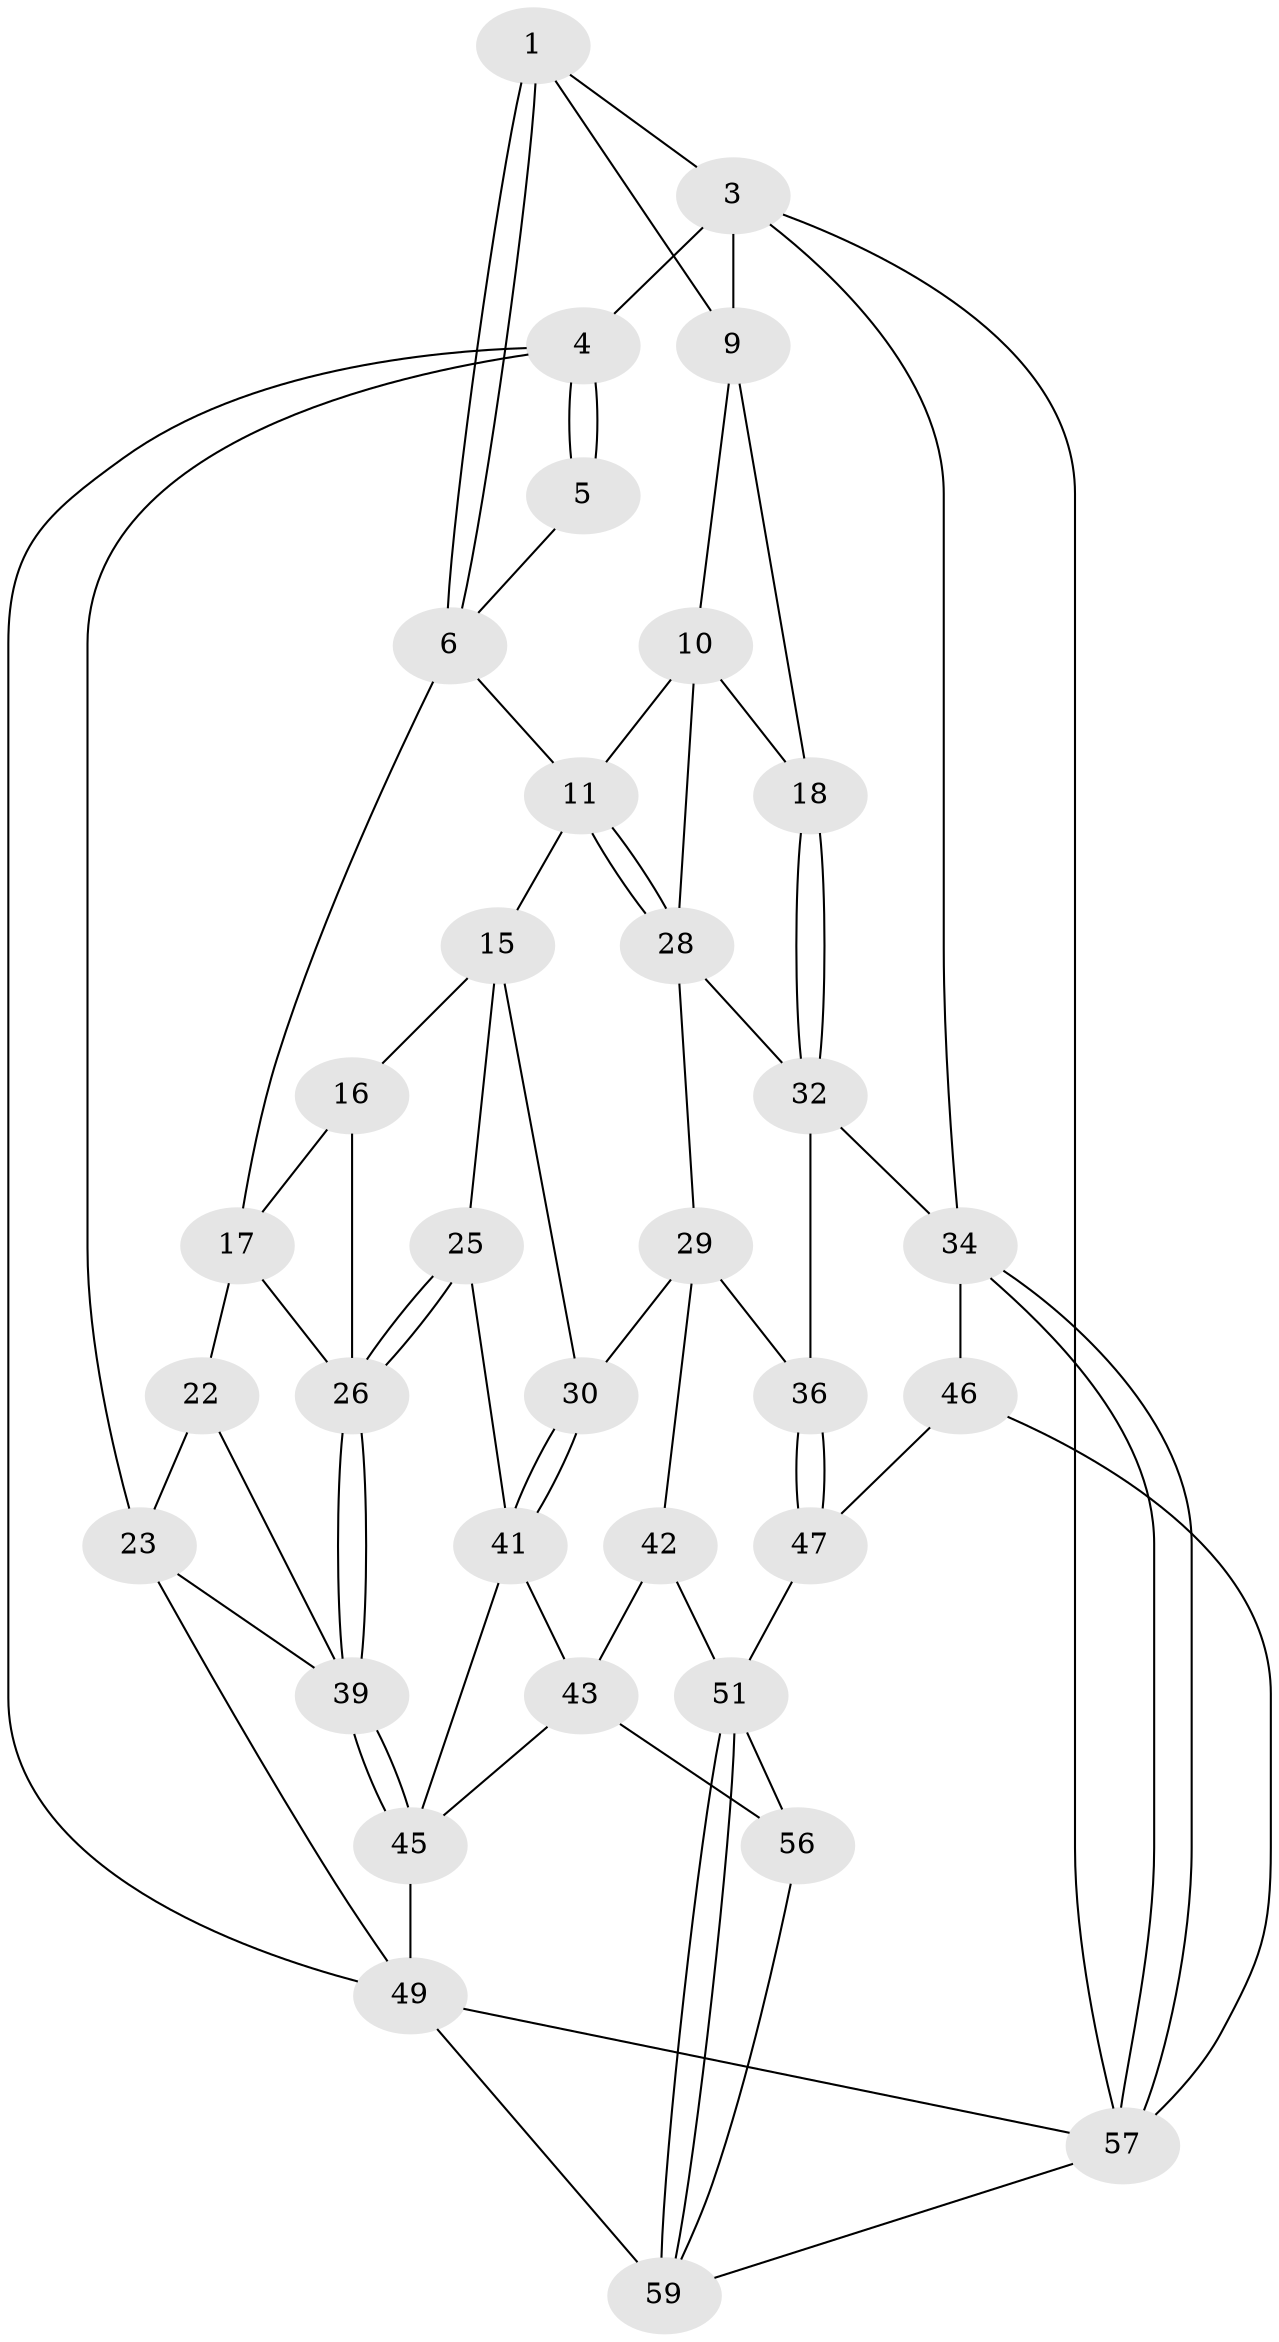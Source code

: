 // Generated by graph-tools (version 1.1) at 2025/24/03/03/25 07:24:33]
// undirected, 34 vertices, 74 edges
graph export_dot {
graph [start="1"]
  node [color=gray90,style=filled];
  1 [pos="+0.25898724472271084+0",super="+2"];
  3 [pos="+1+0",super="+14"];
  4 [pos="+0+0",super="+20"];
  5 [pos="+0.17031777056997027+0",super="+8"];
  6 [pos="+0.21875205159834601+0.17943660766086808",super="+7"];
  9 [pos="+0.6088281566847447+0",super="+13"];
  10 [pos="+0.5941450851038144+0.15427259093827364",super="+19"];
  11 [pos="+0.5754718111408216+0.1813043892779094",super="+12"];
  15 [pos="+0.3291466763054568+0.3638821849815301",super="+24"];
  16 [pos="+0.32888057130319226+0.3638244278285844"];
  17 [pos="+0.18618187789198107+0.3054959271697728",super="+21"];
  18 [pos="+0.9741832157844552+0.26532769530814043"];
  22 [pos="+0.0858058903378946+0.5208671832455443"];
  23 [pos="+0+0.4144053016319092",super="+48"];
  25 [pos="+0.3214812201926737+0.5118278974205496"];
  26 [pos="+0.2886768716581779+0.5309120681967795",super="+27"];
  28 [pos="+0.5773353105329008+0.34024790786662856",super="+31"];
  29 [pos="+0.5743483993385556+0.34985967221509556",super="+38"];
  30 [pos="+0.45976676956256896+0.4504120621864501"];
  32 [pos="+0.9419193792891866+0.5449180007930898",super="+33"];
  34 [pos="+1+0.6355250072078633",super="+35"];
  36 [pos="+0.8146289091256347+0.5077850562786931",super="+37"];
  39 [pos="+0.25188388136083645+0.628483912814594",super="+40"];
  41 [pos="+0.4365195656374317+0.49667555084219467",super="+44"];
  42 [pos="+0.6106692086895656+0.6118509414963396"];
  43 [pos="+0.5087392330523742+0.651256545028801",super="+55"];
  45 [pos="+0.2808476843120172+0.6731433807865291",super="+53"];
  46 [pos="+0.8995924763488182+0.7481558382863307"];
  47 [pos="+0.8370832700192148+0.7506421267791206",super="+50"];
  49 [pos="+0+1",super="+54"];
  51 [pos="+0.7232394758933058+0.846498554721613",super="+52"];
  56 [pos="+0.5895314162977066+0.8580299773186285"];
  57 [pos="+1+1",super="+58"];
  59 [pos="+0.9007653456519679+1",super="+60"];
  1 -- 6;
  1 -- 6;
  1 -- 3;
  1 -- 9;
  3 -- 4;
  3 -- 57;
  3 -- 9;
  3 -- 34;
  4 -- 5 [weight=2];
  4 -- 5;
  4 -- 49;
  4 -- 23;
  5 -- 6;
  6 -- 11;
  6 -- 17;
  9 -- 10;
  9 -- 18;
  10 -- 11;
  10 -- 18;
  10 -- 28;
  11 -- 28;
  11 -- 28;
  11 -- 15;
  15 -- 16;
  15 -- 25;
  15 -- 30;
  16 -- 17;
  16 -- 26;
  17 -- 26;
  17 -- 22;
  18 -- 32;
  18 -- 32;
  22 -- 23;
  22 -- 39;
  23 -- 49;
  23 -- 39;
  25 -- 26;
  25 -- 26;
  25 -- 41;
  26 -- 39;
  26 -- 39;
  28 -- 29;
  28 -- 32;
  29 -- 30;
  29 -- 42;
  29 -- 36;
  30 -- 41;
  30 -- 41;
  32 -- 36;
  32 -- 34;
  34 -- 57;
  34 -- 57;
  34 -- 46;
  36 -- 47 [weight=2];
  36 -- 47;
  39 -- 45;
  39 -- 45;
  41 -- 43;
  41 -- 45;
  42 -- 43;
  42 -- 51;
  43 -- 56;
  43 -- 45;
  45 -- 49;
  46 -- 47;
  46 -- 57;
  47 -- 51;
  49 -- 57;
  49 -- 59;
  51 -- 59;
  51 -- 59;
  51 -- 56;
  56 -- 59;
  57 -- 59;
}
